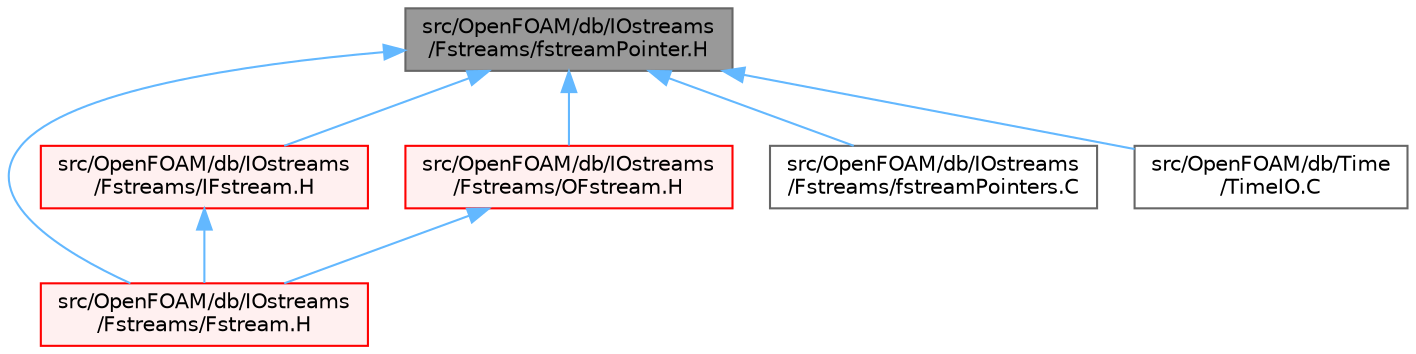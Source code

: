 digraph "src/OpenFOAM/db/IOstreams/Fstreams/fstreamPointer.H"
{
 // LATEX_PDF_SIZE
  bgcolor="transparent";
  edge [fontname=Helvetica,fontsize=10,labelfontname=Helvetica,labelfontsize=10];
  node [fontname=Helvetica,fontsize=10,shape=box,height=0.2,width=0.4];
  Node1 [id="Node000001",label="src/OpenFOAM/db/IOstreams\l/Fstreams/fstreamPointer.H",height=0.2,width=0.4,color="gray40", fillcolor="grey60", style="filled", fontcolor="black",tooltip=" "];
  Node1 -> Node2 [id="edge1_Node000001_Node000002",dir="back",color="steelblue1",style="solid",tooltip=" "];
  Node2 [id="Node000002",label="src/OpenFOAM/db/IOstreams\l/Fstreams/Fstream.H",height=0.2,width=0.4,color="red", fillcolor="#FFF0F0", style="filled",URL="$Fstream_8H.html",tooltip=" "];
  Node1 -> Node50 [id="edge2_Node000001_Node000050",dir="back",color="steelblue1",style="solid",tooltip=" "];
  Node50 [id="Node000050",label="src/OpenFOAM/db/IOstreams\l/Fstreams/IFstream.H",height=0.2,width=0.4,color="red", fillcolor="#FFF0F0", style="filled",URL="$IFstream_8H.html",tooltip=" "];
  Node50 -> Node2 [id="edge3_Node000050_Node000002",dir="back",color="steelblue1",style="solid",tooltip=" "];
  Node1 -> Node120 [id="edge4_Node000001_Node000120",dir="back",color="steelblue1",style="solid",tooltip=" "];
  Node120 [id="Node000120",label="src/OpenFOAM/db/IOstreams\l/Fstreams/OFstream.H",height=0.2,width=0.4,color="red", fillcolor="#FFF0F0", style="filled",URL="$OFstream_8H.html",tooltip=" "];
  Node120 -> Node2 [id="edge5_Node000120_Node000002",dir="back",color="steelblue1",style="solid",tooltip=" "];
  Node1 -> Node822 [id="edge6_Node000001_Node000822",dir="back",color="steelblue1",style="solid",tooltip=" "];
  Node822 [id="Node000822",label="src/OpenFOAM/db/IOstreams\l/Fstreams/fstreamPointers.C",height=0.2,width=0.4,color="grey40", fillcolor="white", style="filled",URL="$fstreamPointers_8C.html",tooltip=" "];
  Node1 -> Node823 [id="edge7_Node000001_Node000823",dir="back",color="steelblue1",style="solid",tooltip=" "];
  Node823 [id="Node000823",label="src/OpenFOAM/db/Time\l/TimeIO.C",height=0.2,width=0.4,color="grey40", fillcolor="white", style="filled",URL="$TimeIO_8C.html",tooltip=" "];
}
